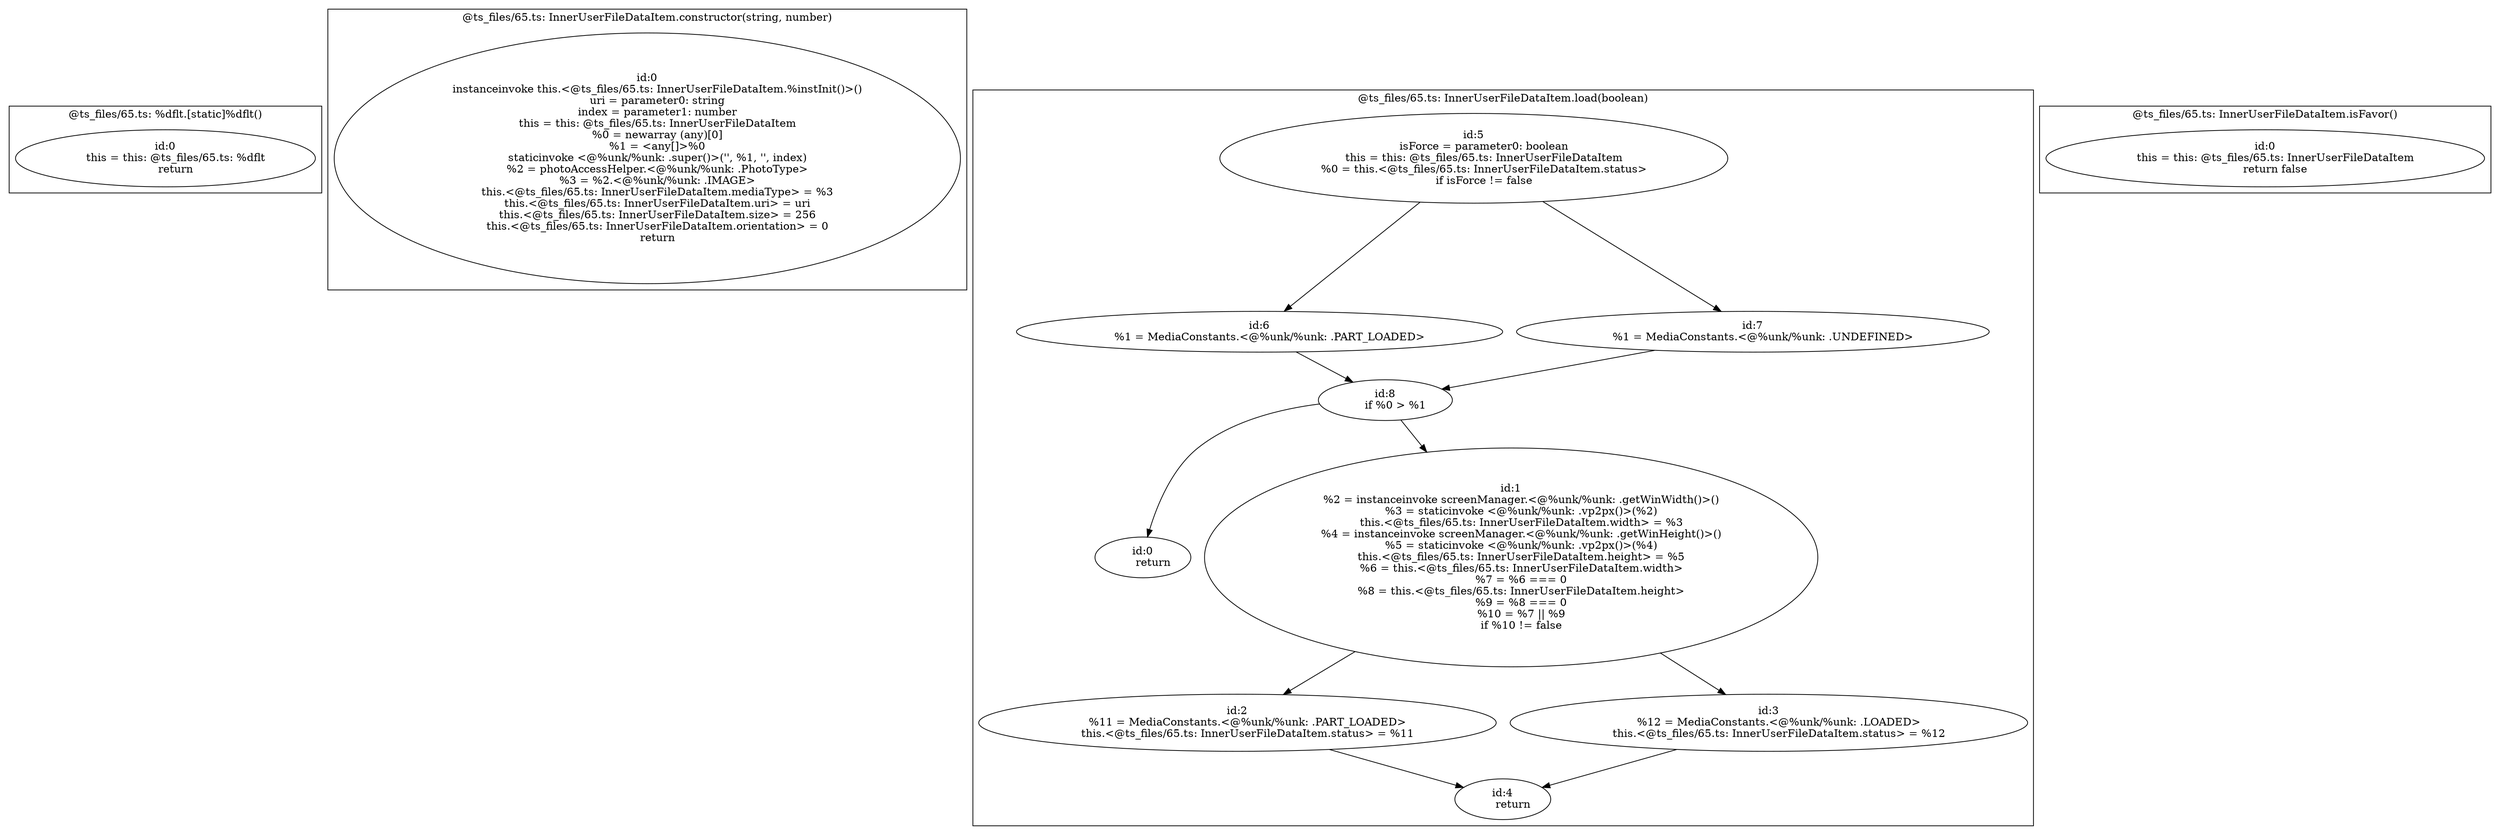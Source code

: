 digraph "65.ts" {
subgraph "cluster_@ts_files/65.ts: %dflt.[static]%dflt()" {
  label="@ts_files/65.ts: %dflt.[static]%dflt()";
  Node33270 [label="id:0
      this = this: @ts_files/65.ts: %dflt
      return"];
}
subgraph "cluster_@ts_files/65.ts: InnerUserFileDataItem.constructor(string, number)" {
  label="@ts_files/65.ts: InnerUserFileDataItem.constructor(string, number)";
  Node62630 [label="id:0
      instanceinvoke this.<@ts_files/65.ts: InnerUserFileDataItem.%instInit()>()
      uri = parameter0: string
      index = parameter1: number
      this = this: @ts_files/65.ts: InnerUserFileDataItem
      %0 = newarray (any)[0]
      %1 = <any[]>%0
      staticinvoke <@%unk/%unk: .super()>('', %1, '', index)
      %2 = photoAccessHelper.<@%unk/%unk: .PhotoType>
      %3 = %2.<@%unk/%unk: .IMAGE>
      this.<@ts_files/65.ts: InnerUserFileDataItem.mediaType> = %3
      this.<@ts_files/65.ts: InnerUserFileDataItem.uri> = uri
      this.<@ts_files/65.ts: InnerUserFileDataItem.size> = 256
      this.<@ts_files/65.ts: InnerUserFileDataItem.orientation> = 0
      return"];
}
subgraph "cluster_@ts_files/65.ts: InnerUserFileDataItem.load(boolean)" {
  label="@ts_files/65.ts: InnerUserFileDataItem.load(boolean)";
  Node48050 [label="id:0
      return"];
  Node48051 [label="id:1
      %2 = instanceinvoke screenManager.<@%unk/%unk: .getWinWidth()>()
      %3 = staticinvoke <@%unk/%unk: .vp2px()>(%2)
      this.<@ts_files/65.ts: InnerUserFileDataItem.width> = %3
      %4 = instanceinvoke screenManager.<@%unk/%unk: .getWinHeight()>()
      %5 = staticinvoke <@%unk/%unk: .vp2px()>(%4)
      this.<@ts_files/65.ts: InnerUserFileDataItem.height> = %5
      %6 = this.<@ts_files/65.ts: InnerUserFileDataItem.width>
      %7 = %6 === 0
      %8 = this.<@ts_files/65.ts: InnerUserFileDataItem.height>
      %9 = %8 === 0
      %10 = %7 || %9
      if %10 != false"];
  Node48052 [label="id:2
      %11 = MediaConstants.<@%unk/%unk: .PART_LOADED>
      this.<@ts_files/65.ts: InnerUserFileDataItem.status> = %11"];
  Node48053 [label="id:3
      %12 = MediaConstants.<@%unk/%unk: .LOADED>
      this.<@ts_files/65.ts: InnerUserFileDataItem.status> = %12"];
  Node48054 [label="id:4
      return"];
  Node48055 [label="id:5
      isForce = parameter0: boolean
      this = this: @ts_files/65.ts: InnerUserFileDataItem
      %0 = this.<@ts_files/65.ts: InnerUserFileDataItem.status>
      if isForce != false"];
  Node48056 [label="id:6
      %1 = MediaConstants.<@%unk/%unk: .PART_LOADED>"];
  Node48057 [label="id:7
      %1 = MediaConstants.<@%unk/%unk: .UNDEFINED>"];
  Node48058 [label="id:8
      if %0 > %1"];
  Node48051 -> Node48052;
  Node48051 -> Node48053;
  Node48052 -> Node48054;
  Node48053 -> Node48054;
  Node48055 -> Node48056;
  Node48055 -> Node48057;
  Node48056 -> Node48058;
  Node48057 -> Node48058;
  Node48058 -> Node48050;
  Node48058 -> Node48051;
}
subgraph "cluster_@ts_files/65.ts: InnerUserFileDataItem.isFavor()" {
  label="@ts_files/65.ts: InnerUserFileDataItem.isFavor()";
  Node43830 [label="id:0
      this = this: @ts_files/65.ts: InnerUserFileDataItem
      return false"];
}
}
